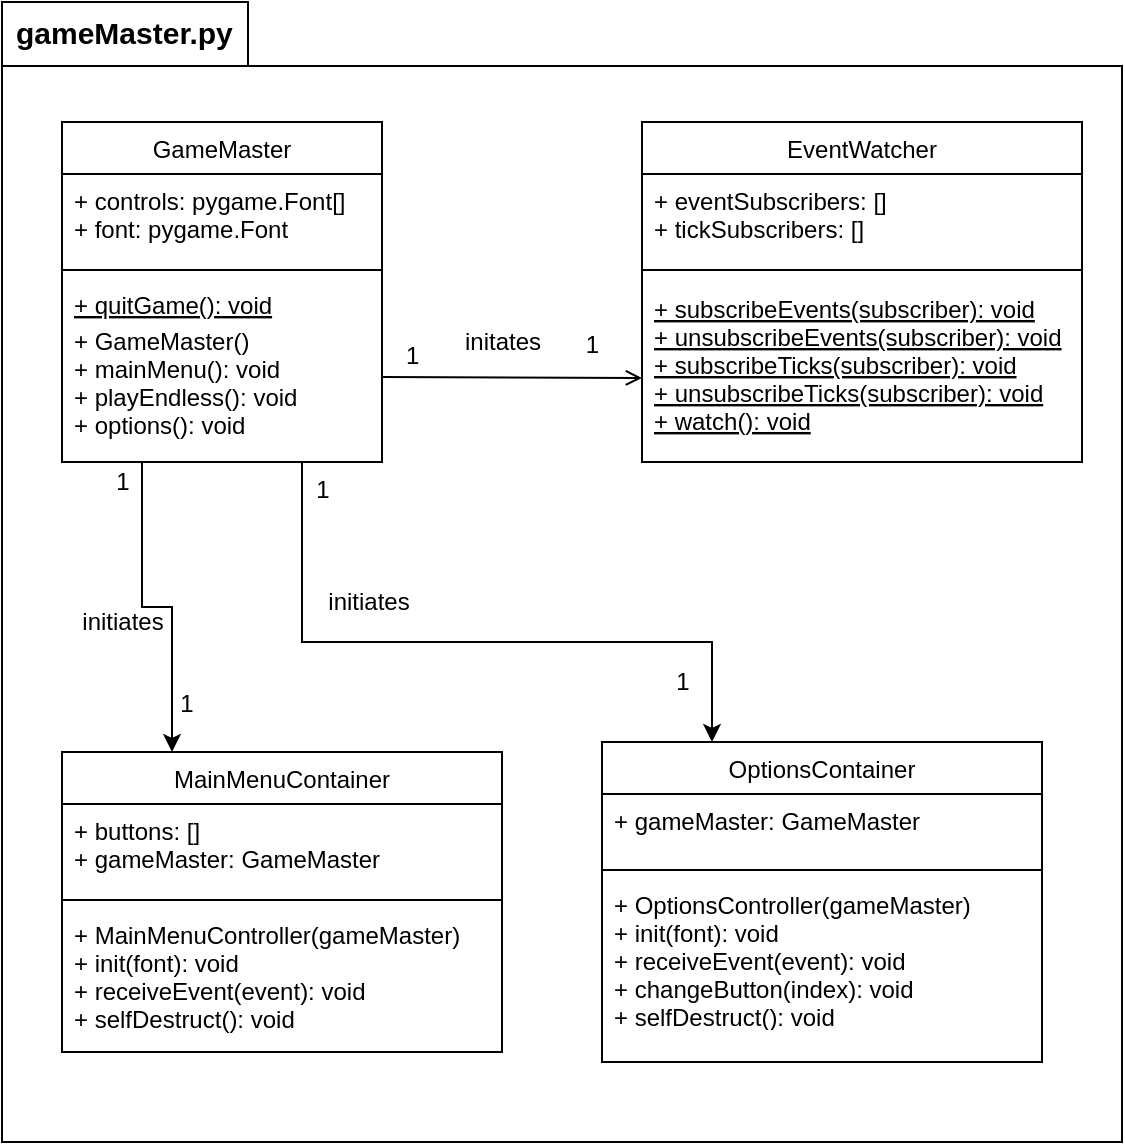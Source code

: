 <mxfile version="12.9.3" type="github"><diagram id="C5RBs43oDa-KdzZeNtuy" name="Page-1"><mxGraphModel dx="1933" dy="629" grid="1" gridSize="10" guides="1" tooltips="1" connect="1" arrows="1" fold="1" page="1" pageScale="1" pageWidth="827" pageHeight="1169" math="0" shadow="0"><root><mxCell id="WIyWlLk6GJQsqaUBKTNV-0"/><mxCell id="WIyWlLk6GJQsqaUBKTNV-1" parent="WIyWlLk6GJQsqaUBKTNV-0"/><mxCell id="JTXkjR4-EE9CT14rx5kv-33" value="gameMaster.py" style="shape=folder;fontStyle=1;spacingTop=0;tabWidth=123;tabHeight=32;tabPosition=left;html=1;align=left;verticalAlign=top;horizontal=1;fontSize=15;spacingLeft=5;" vertex="1" parent="WIyWlLk6GJQsqaUBKTNV-1"><mxGeometry x="-30" y="60" width="560" height="570" as="geometry"/></mxCell><mxCell id="JTXkjR4-EE9CT14rx5kv-23" style="edgeStyle=orthogonalEdgeStyle;rounded=0;orthogonalLoop=1;jettySize=auto;html=1;entryX=0.25;entryY=0;entryDx=0;entryDy=0;exitX=0.75;exitY=1;exitDx=0;exitDy=0;" edge="1" parent="WIyWlLk6GJQsqaUBKTNV-1" source="zkfFHV4jXpPFQw0GAbJ--0" target="JTXkjR4-EE9CT14rx5kv-19"><mxGeometry relative="1" as="geometry"><mxPoint x="340" y="320" as="sourcePoint"/><Array as="points"><mxPoint x="120" y="380"/><mxPoint x="325" y="380"/></Array></mxGeometry></mxCell><mxCell id="JTXkjR4-EE9CT14rx5kv-25" value="1" style="text;html=1;align=center;verticalAlign=middle;resizable=0;points=[];labelBackgroundColor=#ffffff;" vertex="1" connectable="0" parent="JTXkjR4-EE9CT14rx5kv-23"><mxGeometry x="-0.922" y="2" relative="1" as="geometry"><mxPoint x="8" as="offset"/></mxGeometry></mxCell><mxCell id="JTXkjR4-EE9CT14rx5kv-26" value="1" style="text;html=1;align=center;verticalAlign=middle;resizable=0;points=[];labelBackgroundColor=#ffffff;" vertex="1" connectable="0" parent="JTXkjR4-EE9CT14rx5kv-23"><mxGeometry x="0.853" y="3" relative="1" as="geometry"><mxPoint x="-18" y="-5" as="offset"/></mxGeometry></mxCell><mxCell id="JTXkjR4-EE9CT14rx5kv-28" value="initiates" style="text;html=1;align=center;verticalAlign=middle;resizable=0;points=[];labelBackgroundColor=#ffffff;" vertex="1" connectable="0" parent="JTXkjR4-EE9CT14rx5kv-23"><mxGeometry x="-0.397" y="24" relative="1" as="geometry"><mxPoint x="19" y="4" as="offset"/></mxGeometry></mxCell><mxCell id="JTXkjR4-EE9CT14rx5kv-24" style="edgeStyle=orthogonalEdgeStyle;rounded=0;orthogonalLoop=1;jettySize=auto;html=1;exitX=0.25;exitY=1;exitDx=0;exitDy=0;entryX=0.25;entryY=0;entryDx=0;entryDy=0;" edge="1" parent="WIyWlLk6GJQsqaUBKTNV-1" source="zkfFHV4jXpPFQw0GAbJ--0" target="JTXkjR4-EE9CT14rx5kv-11"><mxGeometry relative="1" as="geometry"/></mxCell><mxCell id="JTXkjR4-EE9CT14rx5kv-29" value="1" style="text;html=1;align=center;verticalAlign=middle;resizable=0;points=[];labelBackgroundColor=#ffffff;" vertex="1" connectable="0" parent="JTXkjR4-EE9CT14rx5kv-24"><mxGeometry x="-0.84" y="-1" relative="1" as="geometry"><mxPoint x="-9" y="-3" as="offset"/></mxGeometry></mxCell><mxCell id="JTXkjR4-EE9CT14rx5kv-30" value="1" style="text;html=1;align=center;verticalAlign=middle;resizable=0;points=[];labelBackgroundColor=#ffffff;rotation=0;" vertex="1" connectable="0" parent="JTXkjR4-EE9CT14rx5kv-24"><mxGeometry x="0.705" relative="1" as="geometry"><mxPoint x="7" y="-1" as="offset"/></mxGeometry></mxCell><mxCell id="JTXkjR4-EE9CT14rx5kv-31" value="initiates" style="text;html=1;align=center;verticalAlign=middle;resizable=0;points=[];labelBackgroundColor=#ffffff;" vertex="1" connectable="0" parent="JTXkjR4-EE9CT14rx5kv-24"><mxGeometry x="0.097" y="-1" relative="1" as="geometry"><mxPoint x="-24" y="7" as="offset"/></mxGeometry></mxCell><mxCell id="JTXkjR4-EE9CT14rx5kv-34" value="" style="endArrow=open;shadow=0;strokeWidth=1;strokeColor=#000000;rounded=0;endFill=1;edgeStyle=elbowEdgeStyle;elbow=vertical;exitX=1;exitY=0.75;exitDx=0;exitDy=0;entryX=0;entryY=0.75;entryDx=0;entryDy=0;" edge="1" parent="WIyWlLk6GJQsqaUBKTNV-1" source="zkfFHV4jXpPFQw0GAbJ--0" target="zkfFHV4jXpPFQw0GAbJ--17"><mxGeometry x="0.5" y="41" relative="1" as="geometry"><mxPoint x="380" y="205.333" as="sourcePoint"/><mxPoint x="520" y="248" as="targetPoint"/><mxPoint x="-40" y="32" as="offset"/><Array as="points"><mxPoint x="250" y="248"/><mxPoint x="210" y="248"/><mxPoint x="190" y="200"/><mxPoint x="270" y="248"/></Array></mxGeometry></mxCell><mxCell id="JTXkjR4-EE9CT14rx5kv-35" value="1" style="resizable=0;align=left;verticalAlign=bottom;labelBackgroundColor=none;fontSize=12;" connectable="0" vertex="1" parent="JTXkjR4-EE9CT14rx5kv-34"><mxGeometry x="-1" relative="1" as="geometry"><mxPoint x="10" y="-2" as="offset"/></mxGeometry></mxCell><mxCell id="JTXkjR4-EE9CT14rx5kv-36" value="1" style="resizable=0;align=right;verticalAlign=bottom;labelBackgroundColor=none;fontSize=12;" connectable="0" vertex="1" parent="JTXkjR4-EE9CT14rx5kv-34"><mxGeometry x="1" relative="1" as="geometry"><mxPoint x="-20" y="-7.5" as="offset"/></mxGeometry></mxCell><mxCell id="JTXkjR4-EE9CT14rx5kv-37" value="initates" style="text;html=1;resizable=0;points=[];;align=center;verticalAlign=middle;labelBackgroundColor=none;rounded=0;shadow=0;strokeWidth=1;fontSize=12;" vertex="1" connectable="0" parent="JTXkjR4-EE9CT14rx5kv-34"><mxGeometry x="0.5" y="49" relative="1" as="geometry"><mxPoint x="-37.5" y="31" as="offset"/></mxGeometry></mxCell><mxCell id="zkfFHV4jXpPFQw0GAbJ--24" value="+ subscribeEvents(subscriber): void&#xA;+ unsubscribeEvents(subscriber): void&#xA;+ subscribeTicks(subscriber): void&#xA;+ unsubscribeTicks(subscriber): void&#xA;+ watch(): void" style="text;align=left;verticalAlign=top;spacingLeft=4;spacingRight=4;overflow=hidden;rotatable=0;points=[[0,0.5],[1,0.5]];portConstraint=eastwest;fontStyle=4" parent="WIyWlLk6GJQsqaUBKTNV-1" vertex="1"><mxGeometry x="290" y="200" width="220" height="82" as="geometry"/></mxCell><mxCell id="JTXkjR4-EE9CT14rx5kv-7" value="+ GameMaster()&#xA;+ mainMenu(): void&#xA;+ playEndless(): void&#xA;+ options(): void" style="text;align=left;verticalAlign=top;spacingLeft=4;spacingRight=4;overflow=hidden;rotatable=0;points=[[0,0.5],[1,0.5]];portConstraint=eastwest;fontStyle=0" vertex="1" parent="WIyWlLk6GJQsqaUBKTNV-1"><mxGeometry y="216" width="160" height="74" as="geometry"/></mxCell><mxCell id="zkfFHV4jXpPFQw0GAbJ--0" value="GameMaster" style="swimlane;fontStyle=0;align=center;verticalAlign=top;childLayout=stackLayout;horizontal=1;startSize=26;horizontalStack=0;resizeParent=1;resizeLast=0;collapsible=1;marginBottom=0;rounded=0;shadow=0;strokeWidth=1;" parent="WIyWlLk6GJQsqaUBKTNV-1" vertex="1"><mxGeometry y="120" width="160" height="170" as="geometry"><mxRectangle x="230" y="140" width="160" height="26" as="alternateBounds"/></mxGeometry></mxCell><mxCell id="zkfFHV4jXpPFQw0GAbJ--1" value="+ controls: pygame.Font[]&#xA;+ font: pygame.Font&#xA;" style="text;align=left;verticalAlign=top;spacingLeft=4;spacingRight=4;overflow=hidden;rotatable=0;points=[[0,0.5],[1,0.5]];portConstraint=eastwest;" parent="zkfFHV4jXpPFQw0GAbJ--0" vertex="1"><mxGeometry y="26" width="160" height="44" as="geometry"/></mxCell><mxCell id="zkfFHV4jXpPFQw0GAbJ--4" value="" style="line;html=1;strokeWidth=1;align=left;verticalAlign=middle;spacingTop=-1;spacingLeft=3;spacingRight=3;rotatable=0;labelPosition=right;points=[];portConstraint=eastwest;" parent="zkfFHV4jXpPFQw0GAbJ--0" vertex="1"><mxGeometry y="70" width="160" height="8" as="geometry"/></mxCell><mxCell id="zkfFHV4jXpPFQw0GAbJ--5" value="+ quitGame(): void" style="text;align=left;verticalAlign=top;spacingLeft=4;spacingRight=4;overflow=hidden;rotatable=0;points=[[0,0.5],[1,0.5]];portConstraint=eastwest;fontStyle=4" parent="zkfFHV4jXpPFQw0GAbJ--0" vertex="1"><mxGeometry y="78" width="160" height="18" as="geometry"/></mxCell><mxCell id="JTXkjR4-EE9CT14rx5kv-11" value="MainMenuContainer" style="swimlane;fontStyle=0;align=center;verticalAlign=top;childLayout=stackLayout;horizontal=1;startSize=26;horizontalStack=0;resizeParent=1;resizeLast=0;collapsible=1;marginBottom=0;rounded=0;shadow=0;strokeWidth=1;" vertex="1" parent="WIyWlLk6GJQsqaUBKTNV-1"><mxGeometry y="435" width="220" height="150" as="geometry"><mxRectangle x="550" y="140" width="160" height="26" as="alternateBounds"/></mxGeometry></mxCell><mxCell id="JTXkjR4-EE9CT14rx5kv-12" value="+ buttons: []&#xA;+ gameMaster: GameMaster" style="text;align=left;verticalAlign=top;spacingLeft=4;spacingRight=4;overflow=hidden;rotatable=0;points=[[0,0.5],[1,0.5]];portConstraint=eastwest;" vertex="1" parent="JTXkjR4-EE9CT14rx5kv-11"><mxGeometry y="26" width="220" height="44" as="geometry"/></mxCell><mxCell id="JTXkjR4-EE9CT14rx5kv-13" value="" style="line;html=1;strokeWidth=1;align=left;verticalAlign=middle;spacingTop=-1;spacingLeft=3;spacingRight=3;rotatable=0;labelPosition=right;points=[];portConstraint=eastwest;" vertex="1" parent="JTXkjR4-EE9CT14rx5kv-11"><mxGeometry y="70" width="220" height="8" as="geometry"/></mxCell><mxCell id="JTXkjR4-EE9CT14rx5kv-14" value="+ MainMenuController(gameMaster)&#xA;+ init(font): void&#xA;+ receiveEvent(event): void&#xA;+ selfDestruct(): void" style="text;align=left;verticalAlign=top;spacingLeft=4;spacingRight=4;overflow=hidden;rotatable=0;points=[[0,0.5],[1,0.5]];portConstraint=eastwest;fontStyle=0" vertex="1" parent="JTXkjR4-EE9CT14rx5kv-11"><mxGeometry y="78" width="220" height="72" as="geometry"/></mxCell><mxCell id="JTXkjR4-EE9CT14rx5kv-19" value="OptionsContainer" style="swimlane;fontStyle=0;align=center;verticalAlign=top;childLayout=stackLayout;horizontal=1;startSize=26;horizontalStack=0;resizeParent=1;resizeLast=0;collapsible=1;marginBottom=0;rounded=0;shadow=0;strokeWidth=1;" vertex="1" parent="WIyWlLk6GJQsqaUBKTNV-1"><mxGeometry x="270" y="430" width="220" height="160" as="geometry"><mxRectangle x="550" y="140" width="160" height="26" as="alternateBounds"/></mxGeometry></mxCell><mxCell id="JTXkjR4-EE9CT14rx5kv-20" value="+ gameMaster: GameMaster" style="text;align=left;verticalAlign=top;spacingLeft=4;spacingRight=4;overflow=hidden;rotatable=0;points=[[0,0.5],[1,0.5]];portConstraint=eastwest;" vertex="1" parent="JTXkjR4-EE9CT14rx5kv-19"><mxGeometry y="26" width="220" height="34" as="geometry"/></mxCell><mxCell id="JTXkjR4-EE9CT14rx5kv-21" value="" style="line;html=1;strokeWidth=1;align=left;verticalAlign=middle;spacingTop=-1;spacingLeft=3;spacingRight=3;rotatable=0;labelPosition=right;points=[];portConstraint=eastwest;" vertex="1" parent="JTXkjR4-EE9CT14rx5kv-19"><mxGeometry y="60" width="220" height="8" as="geometry"/></mxCell><mxCell id="JTXkjR4-EE9CT14rx5kv-22" value="+ OptionsController(gameMaster)&#xA;+ init(font): void&#xA;+ receiveEvent(event): void&#xA;+ changeButton(index): void&#xA;+ selfDestruct(): void" style="text;align=left;verticalAlign=top;spacingLeft=4;spacingRight=4;overflow=hidden;rotatable=0;points=[[0,0.5],[1,0.5]];portConstraint=eastwest;fontStyle=0" vertex="1" parent="JTXkjR4-EE9CT14rx5kv-19"><mxGeometry y="68" width="220" height="72" as="geometry"/></mxCell><mxCell id="zkfFHV4jXpPFQw0GAbJ--17" value="EventWatcher" style="swimlane;fontStyle=0;align=center;verticalAlign=top;childLayout=stackLayout;horizontal=1;startSize=26;horizontalStack=0;resizeParent=1;resizeLast=0;collapsible=1;marginBottom=0;rounded=0;shadow=0;strokeWidth=1;" parent="WIyWlLk6GJQsqaUBKTNV-1" vertex="1"><mxGeometry x="290" y="120" width="220" height="170" as="geometry"><mxRectangle x="550" y="140" width="160" height="26" as="alternateBounds"/></mxGeometry></mxCell><mxCell id="zkfFHV4jXpPFQw0GAbJ--18" value="+ eventSubscribers: []&#xA;+ tickSubscribers: []" style="text;align=left;verticalAlign=top;spacingLeft=4;spacingRight=4;overflow=hidden;rotatable=0;points=[[0,0.5],[1,0.5]];portConstraint=eastwest;" parent="zkfFHV4jXpPFQw0GAbJ--17" vertex="1"><mxGeometry y="26" width="220" height="44" as="geometry"/></mxCell><mxCell id="zkfFHV4jXpPFQw0GAbJ--23" value="" style="line;html=1;strokeWidth=1;align=left;verticalAlign=middle;spacingTop=-1;spacingLeft=3;spacingRight=3;rotatable=0;labelPosition=right;points=[];portConstraint=eastwest;" parent="zkfFHV4jXpPFQw0GAbJ--17" vertex="1"><mxGeometry y="70" width="220" height="8" as="geometry"/></mxCell></root></mxGraphModel></diagram></mxfile>